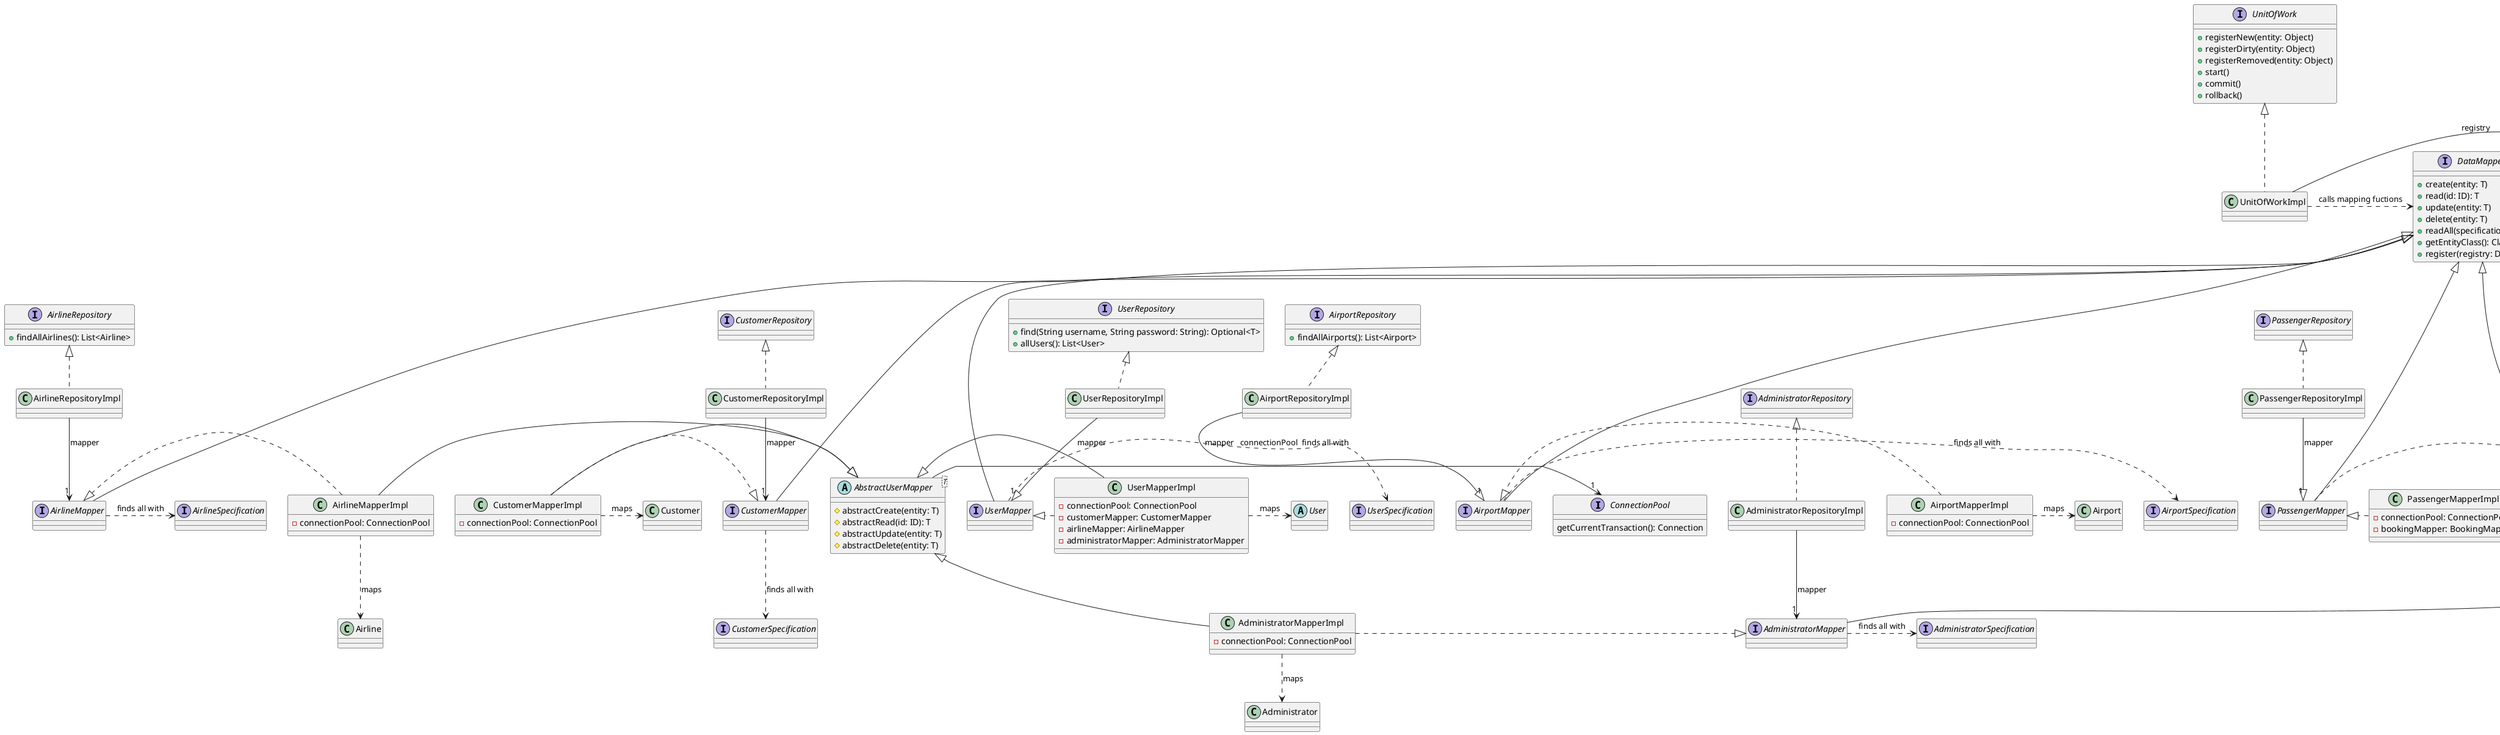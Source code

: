@startuml data layer class diagram

interface ConnectionPool {
  getCurrentTransaction(): Connection
}

interface DataMapperRegistry {
  + getForClass(class: Class<T>): DataMapper<T>
  + register(class: Class<T>, mapper: DataMapper<T>)
}

interface DataMapper<T, ID, S> {
  + create(entity: T)
  + read(id: ID): T
  + update(entity: T)
  + delete(entity: T)
  + readAll(specification: S): List<T>
  + getEntityClass(): Class<T>
  + register(registry: DataMapper)
}

DataMapper .> DataMapperRegistry: "registers self with"
DataMapperRegistry ->"*" DataMapper: mappers

' interface SqlResultSetMapper<T> {
'   + map(results: ResultSet): List<T> 
'   + mapOne(results: ResultSet): T 
' }

abstract class AbstractUserMapper<T> {
  # abstractCreate(entity: T)
  # abstractRead(id: ID): T
  # abstractUpdate(entity: T)
  # abstractDelete(entity: T)
}

AbstractUserMapper ->"1" ConnectionPool: connectionPool

interface AirlineMapper {} 
interface AirlineSpecification {}

AirlineMapper --up--|> DataMapper
AirlineMapper .> AirlineSpecification: "finds all with"
AirlineRepositoryImpl -down->"1" AirlineMapper: mapper

class AirlineMapperImpl {
  - connectionPool: ConnectionPool
}

AirlineMapperImpl .|> AirlineMapper
AirlineMapperImpl -|> AbstractUserMapper
AirlineMapperImpl .down.> Airline: maps

interface AdministratorMapper {}
interface AdministratorSpecification {}

AdministratorMapper --up--|> DataMapper
AdministratorMapper .> AdministratorSpecification: "finds all with"
AdministratorRepositoryImpl -down->"1" AdministratorMapper: mapper

class AdministratorMapperImpl {
  - connectionPool: ConnectionPool
}

AdministratorMapperImpl .|> AdministratorMapper
AdministratorMapperImpl -up-|> AbstractUserMapper
AdministratorMapperImpl .down.> Administrator: maps

interface CustomerMapper {} 
interface CustomerSpecification {}

CustomerMapper --up--|> DataMapper
CustomerMapper ..> CustomerSpecification: "finds all with"
CustomerRepositoryImpl -down->"1" CustomerMapper: mapper

class CustomerMapperImpl {
  - connectionPool: ConnectionPool
}

CustomerMapperImpl .|> CustomerMapper
CustomerMapperImpl -|> AbstractUserMapper
CustomerMapperImpl .> Customer: maps

interface UserMapper {} 
interface UserSpecification {}

UserMapper --up--|> DataMapper
UserMapper .> UserSpecification: "finds all with"
UserRepositoryImpl -down-|>"1" UserMapper: mapper

class UserMapperImpl {
  - connectionPool: ConnectionPool
  - customerMapper: CustomerMapper
  - airlineMapper: AirlineMapper
  - administratorMapper: AdministratorMapper
}

UserMapperImpl .|> UserMapper
UserMapperImpl -|> AbstractUserMapper
UserMapperImpl .> User: maps


interface AirportMapper {} 
interface AirportSpecification {}

AirportMapper --up--|>  DataMapper
AirportMapper .> AirportSpecification: "finds all with"
AirportRepositoryImpl -down-|>"1" AirportMapper: mapper

class AirportMapperImpl {
  - connectionPool: ConnectionPool
}

AirportMapperImpl .|> AirportMapper
AirportMapperImpl .> Airport: maps

interface PassengerMapper {} 
interface PassengerSpecification {}

PassengerMapper --up--|> DataMapper
PassengerMapper .> PassengerSpecification: "finds all with"
PassengerRepositoryImpl -down-|>"1" PassengerMapper: mapper

class PassengerMapperImpl {
  - connectionPool: ConnectionPool
  - bookingMapper: BookingMapper
}

PassengerMapperImpl .|> PassengerMapper
PassengerMapperImpl .> Passenger: maps

interface BookingMapper {} 
interface BookingSpecification {}

BookingMapper --up--|> DataMapper
BookingMapper .> BookingSpecification: "finds all with"
BookingRepositoryImpl -down-|>"1" BookingMapper: mapper

class BookingMapperImpl {
  - connectionPool: ConnectionPool
  - flightMapper: FlightMapper
  - customerMapper: CutomerMapper
  - flightSeatAllocationResultsMapper: FlightSeatAllocationMapper
}

BookingMapperImpl .|> BookingMapper
BookingMapperImpl .> Booking: maps

interface FlightMapper {} 
interface FlightSpecification {}

FlightMapper --up--|> DataMapper
FlightMapper .> FlightSpecification: "finds all with"
FlightRepositoryImpl -down-|>"1" FlightMapper: mapper

class FlightMapperImpl {
  - connectionPool: ConnectionPool
  - airlineMapper: AirlineMapper
  - airportMapper: AirportMapper
  - flightSeatAllocationMapper: FlightSeatAllocationMapper
  - airplaneMapper: AirplaneProfileMapper
  - flightSeatMapper: FlightSeatMapper
}

FlightMapperImpl .|> FlightMapper
FlightMapperImpl .> Flight: maps

interface FlightSeatMapper {} 
interface FlightSeatSpecification {}

FlightSeatMapper --up--|> DataMapper
FlightSeatMapper .> FlightSeatSpecification: "finds all with"
FlightSeatRepositoryImpl -down-|>"1" FlightSeatMapper: mapper

class FlightSeatMapperImpl {
  - connectionPool: ConnectionPool
  - flightMapper: FlightMapper
}

FlightSeatMapperImpl .|> FlightSeatMapper
FlightSeatMapperImpl .> FlightSeat: maps

interface AirplaneProfileMapper {} 
interface AirplaneProfileSpecification {}

AirplaneProfileMapper --up--|> DataMapper

AirplaneProfileMapper .> AirplaneProfileSpecification: "finds all with"
AirplaneProfileRepositoryImpl -down-|>"1" AirplaneProfileMapper: mapper

class AirplaneProfileMapperImpl {
  - connectionPool: ConnectionPool
}

AirplaneProfileMapperImpl .|> AirplaneProfileMapper
AirplaneProfileMapperImpl .> AirplaneProfile: maps

interface UnitOfWork {
  + registerNew(entity: Object)
  + registerDirty(entity: Object)
  + registerRemoved(entity: Object)
  + start() 
  + commit()
  + rollback()
}

class UnitOfWorkImpl {
  
}

UnitOfWorkImpl .up.|> UnitOfWork
UnitOfWorkImpl -> DataMapperRegistry: registry
UnitOfWorkImpl .> DataMapper: calls mapping fuctions

interface AirportRepository {
  + findAllAirports(): List<Airport>
}

interface BookingRepository {
  + findAllCustomerBookings(customerId: EntityId): List<Booking>
}

interface PassengerRepository {}

interface AirplaneProfileRepository {
  + findAllAirplanes(): List<AirplaneProfile>
}

interface FlightRepository {
  + searchFlights(search: FlightSearch): List<Flight>
}

interface FlightSeatRepository {}


interface UserRepository {
  + find(String username, String password: String): Optional<T>
  + allUsers(): List<User>
}

interface CustomerRepository {

}

interface AdministratorRepository {
  
}

interface AirlineRepository {
  + findAllAirlines(): List<Airline>
}

FlightRepositoryImpl .up.|> FlightRepository
FlightSeatRepositoryImpl .up.|> FlightSeatRepository
AirportRepositoryImpl .up.|> AirportRepository
PassengerRepositoryImpl .up.|> PassengerRepository
BookingRepositoryImpl .up.|> BookingRepository
AirplaneProfileRepositoryImpl .up.|> AirplaneProfileRepository
UserRepositoryImpl .up.|> UserRepository
CustomerRepositoryImpl .up.|> CustomerRepository
AdministratorRepositoryImpl .up.|> AdministratorRepository
AirlineRepositoryImpl .up.|> AirlineRepository

class Flight {}
class FlightSeat {}
class Airport {}
class AirplaneProfile {}
abstract class User {}
class Airline {}
class Administrator {}
class Booking {}
class Passenger {}

@enduml